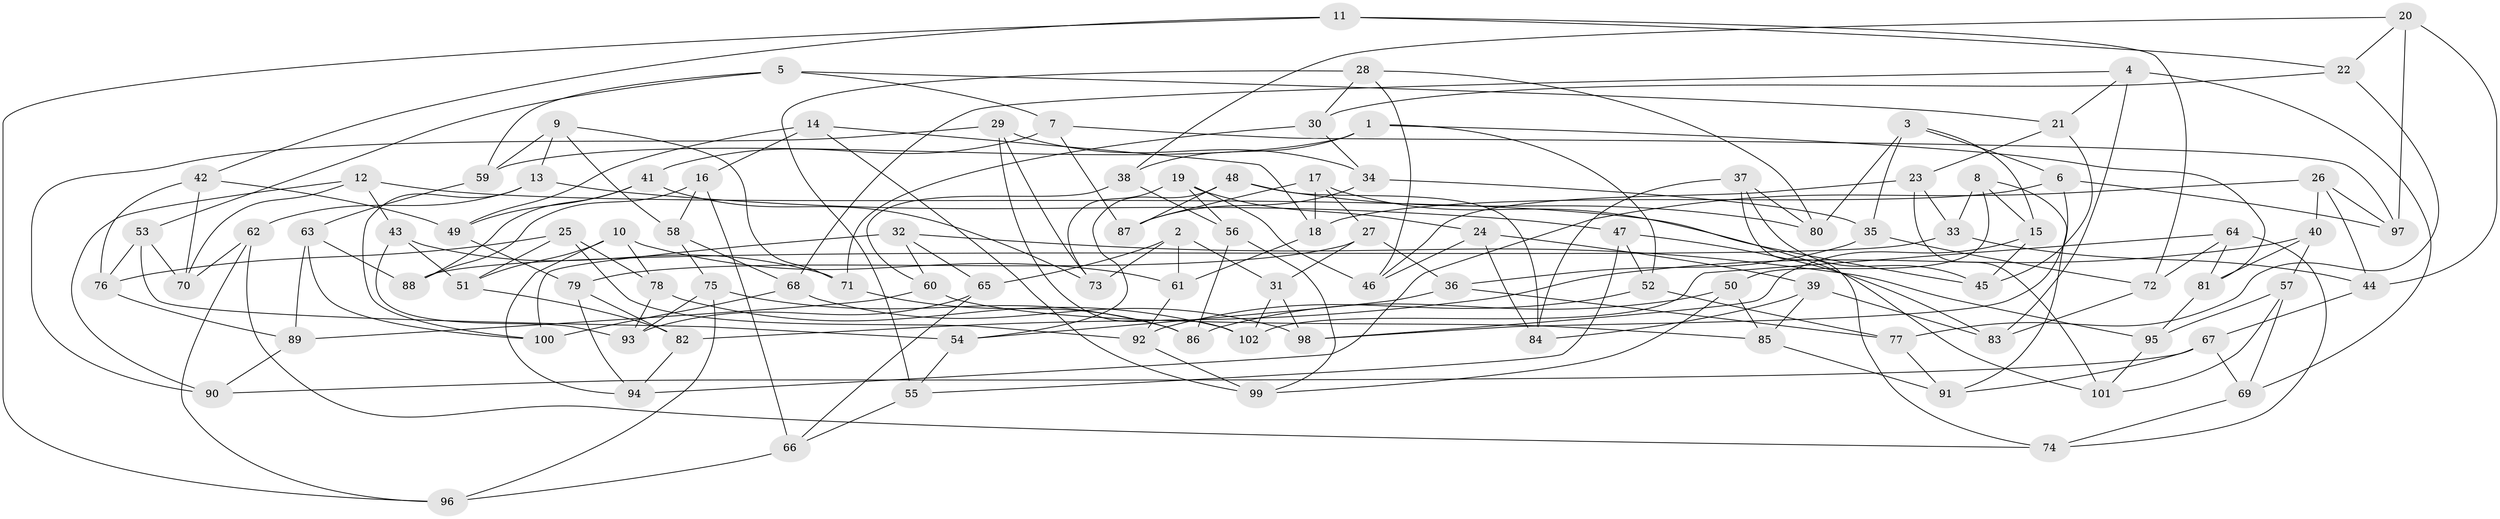// Generated by graph-tools (version 1.1) at 2025/16/03/09/25 04:16:23]
// undirected, 102 vertices, 204 edges
graph export_dot {
graph [start="1"]
  node [color=gray90,style=filled];
  1;
  2;
  3;
  4;
  5;
  6;
  7;
  8;
  9;
  10;
  11;
  12;
  13;
  14;
  15;
  16;
  17;
  18;
  19;
  20;
  21;
  22;
  23;
  24;
  25;
  26;
  27;
  28;
  29;
  30;
  31;
  32;
  33;
  34;
  35;
  36;
  37;
  38;
  39;
  40;
  41;
  42;
  43;
  44;
  45;
  46;
  47;
  48;
  49;
  50;
  51;
  52;
  53;
  54;
  55;
  56;
  57;
  58;
  59;
  60;
  61;
  62;
  63;
  64;
  65;
  66;
  67;
  68;
  69;
  70;
  71;
  72;
  73;
  74;
  75;
  76;
  77;
  78;
  79;
  80;
  81;
  82;
  83;
  84;
  85;
  86;
  87;
  88;
  89;
  90;
  91;
  92;
  93;
  94;
  95;
  96;
  97;
  98;
  99;
  100;
  101;
  102;
  1 -- 52;
  1 -- 38;
  1 -- 59;
  1 -- 81;
  2 -- 61;
  2 -- 65;
  2 -- 31;
  2 -- 73;
  3 -- 6;
  3 -- 80;
  3 -- 35;
  3 -- 15;
  4 -- 83;
  4 -- 68;
  4 -- 69;
  4 -- 21;
  5 -- 21;
  5 -- 59;
  5 -- 7;
  5 -- 53;
  6 -- 97;
  6 -- 98;
  6 -- 18;
  7 -- 41;
  7 -- 97;
  7 -- 87;
  8 -- 33;
  8 -- 15;
  8 -- 91;
  8 -- 50;
  9 -- 71;
  9 -- 58;
  9 -- 59;
  9 -- 13;
  10 -- 94;
  10 -- 51;
  10 -- 78;
  10 -- 61;
  11 -- 22;
  11 -- 72;
  11 -- 96;
  11 -- 42;
  12 -- 70;
  12 -- 90;
  12 -- 45;
  12 -- 43;
  13 -- 62;
  13 -- 47;
  13 -- 100;
  14 -- 16;
  14 -- 18;
  14 -- 99;
  14 -- 49;
  15 -- 98;
  15 -- 45;
  16 -- 58;
  16 -- 66;
  16 -- 88;
  17 -- 101;
  17 -- 87;
  17 -- 18;
  17 -- 27;
  18 -- 61;
  19 -- 46;
  19 -- 24;
  19 -- 73;
  19 -- 56;
  20 -- 38;
  20 -- 22;
  20 -- 44;
  20 -- 97;
  21 -- 45;
  21 -- 23;
  22 -- 77;
  22 -- 30;
  23 -- 101;
  23 -- 33;
  23 -- 46;
  24 -- 46;
  24 -- 39;
  24 -- 84;
  25 -- 76;
  25 -- 78;
  25 -- 92;
  25 -- 51;
  26 -- 40;
  26 -- 94;
  26 -- 44;
  26 -- 97;
  27 -- 31;
  27 -- 79;
  27 -- 36;
  28 -- 80;
  28 -- 55;
  28 -- 30;
  28 -- 46;
  29 -- 34;
  29 -- 90;
  29 -- 102;
  29 -- 73;
  30 -- 71;
  30 -- 34;
  31 -- 102;
  31 -- 98;
  32 -- 65;
  32 -- 60;
  32 -- 100;
  32 -- 95;
  33 -- 88;
  33 -- 44;
  34 -- 87;
  34 -- 35;
  35 -- 36;
  35 -- 72;
  36 -- 77;
  36 -- 54;
  37 -- 74;
  37 -- 80;
  37 -- 84;
  37 -- 45;
  38 -- 60;
  38 -- 56;
  39 -- 83;
  39 -- 85;
  39 -- 84;
  40 -- 57;
  40 -- 81;
  40 -- 82;
  41 -- 49;
  41 -- 88;
  41 -- 73;
  42 -- 70;
  42 -- 76;
  42 -- 49;
  43 -- 93;
  43 -- 71;
  43 -- 51;
  44 -- 67;
  47 -- 55;
  47 -- 52;
  47 -- 83;
  48 -- 84;
  48 -- 80;
  48 -- 87;
  48 -- 54;
  49 -- 79;
  50 -- 85;
  50 -- 99;
  50 -- 86;
  51 -- 82;
  52 -- 92;
  52 -- 77;
  53 -- 76;
  53 -- 70;
  53 -- 54;
  54 -- 55;
  55 -- 66;
  56 -- 99;
  56 -- 86;
  57 -- 101;
  57 -- 95;
  57 -- 69;
  58 -- 75;
  58 -- 68;
  59 -- 63;
  60 -- 89;
  60 -- 85;
  61 -- 92;
  62 -- 96;
  62 -- 74;
  62 -- 70;
  63 -- 88;
  63 -- 89;
  63 -- 100;
  64 -- 102;
  64 -- 72;
  64 -- 74;
  64 -- 81;
  65 -- 66;
  65 -- 93;
  66 -- 96;
  67 -- 90;
  67 -- 69;
  67 -- 91;
  68 -- 98;
  68 -- 100;
  69 -- 74;
  71 -- 86;
  72 -- 83;
  75 -- 96;
  75 -- 86;
  75 -- 93;
  76 -- 89;
  77 -- 91;
  78 -- 102;
  78 -- 93;
  79 -- 82;
  79 -- 94;
  81 -- 95;
  82 -- 94;
  85 -- 91;
  89 -- 90;
  92 -- 99;
  95 -- 101;
}
